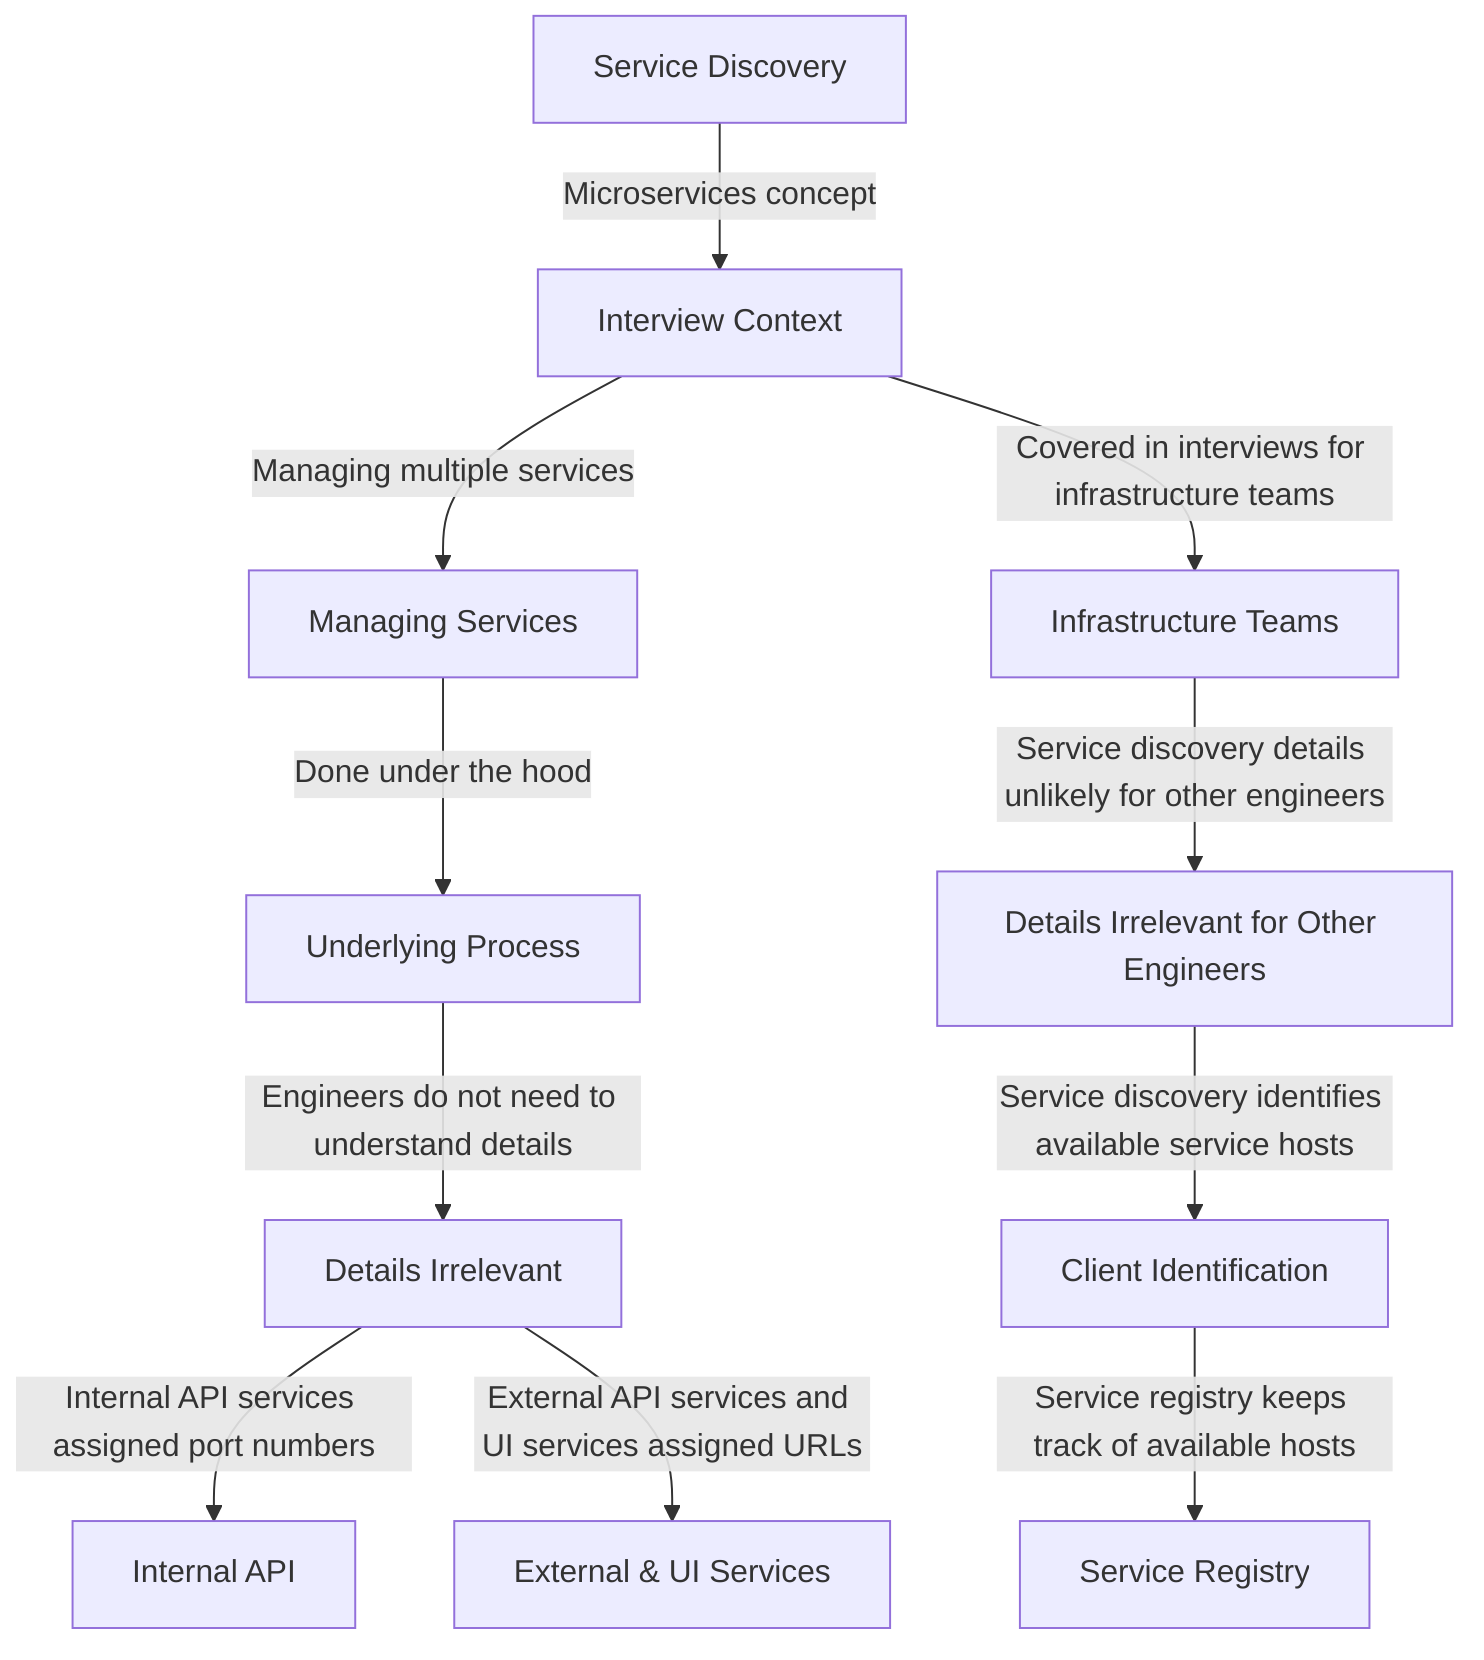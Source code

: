 graph TD;
    A[Service Discovery] -->|Microservices concept| B[Interview Context];
    B -->|Managing multiple services| C[Managing Services];
    C -->|Done under the hood| D[Underlying Process];
    D -->|Engineers do not need to understand details| E[Details Irrelevant];
    E -->|Internal API services assigned port numbers| F[Internal API];
    E -->|External API services and UI services assigned URLs| G[External & UI Services];
    B -->|Covered in interviews for infrastructure teams| H[Infrastructure Teams];
    H -->|Service discovery details unlikely for other engineers| I[Details Irrelevant for Other Engineers];
    I -->|Service discovery identifies available service hosts| J[Client Identification];
    J -->|Service registry keeps track of available hosts| K[Service Registry];